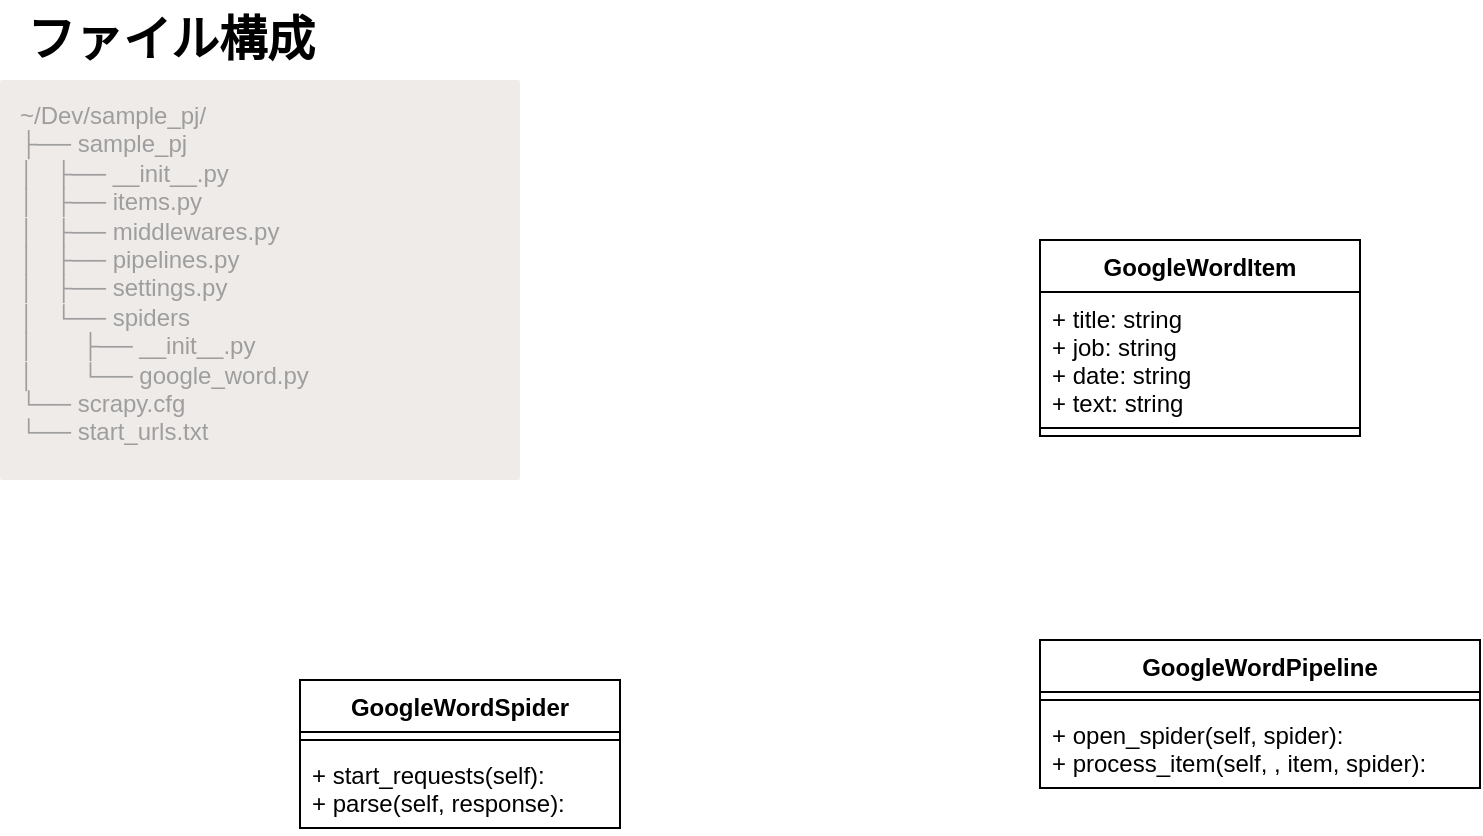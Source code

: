 <mxfile version="17.1.5" type="github" pages="2">
  <diagram id="b0gJ3AU0Z-31uCYqc-lS" name="全体構成">
    <mxGraphModel dx="1158" dy="979" grid="1" gridSize="10" guides="1" tooltips="1" connect="1" arrows="1" fold="1" page="1" pageScale="1" pageWidth="1169" pageHeight="827" math="0" shadow="0">
      <root>
        <mxCell id="0" />
        <mxCell id="1" parent="0" />
        <mxCell id="XrwBq5b9lYBYacj84w_D-1" value="&lt;div&gt;~/Dev/sample_pj/&lt;br&gt;&lt;/div&gt;&lt;div&gt;├── sample_pj&lt;/div&gt;&lt;div&gt;│&amp;nbsp; &amp;nbsp;├── __init__.py&lt;/div&gt;&lt;div&gt;│&amp;nbsp; &amp;nbsp;├── items.py&lt;/div&gt;&lt;div&gt;│&amp;nbsp; &amp;nbsp;├── middlewares.py&lt;/div&gt;&lt;div&gt;│&amp;nbsp; &amp;nbsp;├── pipelines.py&lt;/div&gt;&lt;div&gt;│&amp;nbsp; &amp;nbsp;├── settings.py&lt;/div&gt;&lt;div&gt;│&amp;nbsp; &amp;nbsp;└── spiders&lt;/div&gt;&lt;div&gt;│&amp;nbsp; &amp;nbsp; &amp;nbsp; &amp;nbsp;├── __init__.py&lt;/div&gt;&lt;div&gt;│&amp;nbsp; &amp;nbsp; &amp;nbsp; &amp;nbsp;└── google_word.py&lt;/div&gt;&lt;div&gt;└── scrapy.cfg&lt;/div&gt;&lt;div&gt;└── start_urls.txt&lt;/div&gt;" style="sketch=0;points=[[0,0,0],[0.25,0,0],[0.5,0,0],[0.75,0,0],[1,0,0],[1,0.25,0],[1,0.5,0],[1,0.75,0],[1,1,0],[0.75,1,0],[0.5,1,0],[0.25,1,0],[0,1,0],[0,0.75,0],[0,0.5,0],[0,0.25,0]];rounded=1;absoluteArcSize=1;arcSize=2;html=1;strokeColor=none;gradientColor=none;shadow=0;dashed=0;fontSize=12;fontColor=#9E9E9E;align=left;verticalAlign=top;spacing=10;spacingTop=-4;fillColor=#EFEBE9;" vertex="1" parent="1">
          <mxGeometry x="80" y="80" width="260" height="200" as="geometry" />
        </mxCell>
        <mxCell id="XrwBq5b9lYBYacj84w_D-2" value="GoogleWordItem" style="swimlane;fontStyle=1;align=center;verticalAlign=top;childLayout=stackLayout;horizontal=1;startSize=26;horizontalStack=0;resizeParent=1;resizeParentMax=0;resizeLast=0;collapsible=1;marginBottom=0;" vertex="1" parent="1">
          <mxGeometry x="600" y="160" width="160" height="98" as="geometry" />
        </mxCell>
        <mxCell id="XrwBq5b9lYBYacj84w_D-3" value="+ title: string&#xa;+ job: string&#xa;+ date: string&#xa;+ text: string" style="text;strokeColor=none;fillColor=none;align=left;verticalAlign=top;spacingLeft=4;spacingRight=4;overflow=hidden;rotatable=0;points=[[0,0.5],[1,0.5]];portConstraint=eastwest;" vertex="1" parent="XrwBq5b9lYBYacj84w_D-2">
          <mxGeometry y="26" width="160" height="64" as="geometry" />
        </mxCell>
        <mxCell id="XrwBq5b9lYBYacj84w_D-4" value="" style="line;strokeWidth=1;fillColor=none;align=left;verticalAlign=middle;spacingTop=-1;spacingLeft=3;spacingRight=3;rotatable=0;labelPosition=right;points=[];portConstraint=eastwest;" vertex="1" parent="XrwBq5b9lYBYacj84w_D-2">
          <mxGeometry y="90" width="160" height="8" as="geometry" />
        </mxCell>
        <mxCell id="XrwBq5b9lYBYacj84w_D-6" value="ファイル構成" style="text;strokeColor=none;fillColor=none;html=1;fontSize=24;fontStyle=1;verticalAlign=middle;align=center;" vertex="1" parent="1">
          <mxGeometry x="80" y="40" width="170" height="40" as="geometry" />
        </mxCell>
        <mxCell id="XrwBq5b9lYBYacj84w_D-7" value="GoogleWordPipeline" style="swimlane;fontStyle=1;align=center;verticalAlign=top;childLayout=stackLayout;horizontal=1;startSize=26;horizontalStack=0;resizeParent=1;resizeParentMax=0;resizeLast=0;collapsible=1;marginBottom=0;" vertex="1" parent="1">
          <mxGeometry x="600" y="360" width="220" height="74" as="geometry" />
        </mxCell>
        <mxCell id="XrwBq5b9lYBYacj84w_D-9" value="" style="line;strokeWidth=1;fillColor=none;align=left;verticalAlign=middle;spacingTop=-1;spacingLeft=3;spacingRight=3;rotatable=0;labelPosition=right;points=[];portConstraint=eastwest;" vertex="1" parent="XrwBq5b9lYBYacj84w_D-7">
          <mxGeometry y="26" width="220" height="8" as="geometry" />
        </mxCell>
        <mxCell id="XrwBq5b9lYBYacj84w_D-10" value="+ open_spider(self, spider): &#xa;+ process_item(self, , item, spider): " style="text;strokeColor=none;fillColor=none;align=left;verticalAlign=top;spacingLeft=4;spacingRight=4;overflow=hidden;rotatable=0;points=[[0,0.5],[1,0.5]];portConstraint=eastwest;" vertex="1" parent="XrwBq5b9lYBYacj84w_D-7">
          <mxGeometry y="34" width="220" height="40" as="geometry" />
        </mxCell>
        <mxCell id="XrwBq5b9lYBYacj84w_D-11" value="GoogleWordSpider" style="swimlane;fontStyle=1;align=center;verticalAlign=top;childLayout=stackLayout;horizontal=1;startSize=26;horizontalStack=0;resizeParent=1;resizeParentMax=0;resizeLast=0;collapsible=1;marginBottom=0;" vertex="1" parent="1">
          <mxGeometry x="230" y="380" width="160" height="74" as="geometry" />
        </mxCell>
        <mxCell id="XrwBq5b9lYBYacj84w_D-13" value="" style="line;strokeWidth=1;fillColor=none;align=left;verticalAlign=middle;spacingTop=-1;spacingLeft=3;spacingRight=3;rotatable=0;labelPosition=right;points=[];portConstraint=eastwest;" vertex="1" parent="XrwBq5b9lYBYacj84w_D-11">
          <mxGeometry y="26" width="160" height="8" as="geometry" />
        </mxCell>
        <mxCell id="XrwBq5b9lYBYacj84w_D-14" value="+ start_requests(self): &#xa;+ parse(self, response): " style="text;strokeColor=none;fillColor=none;align=left;verticalAlign=top;spacingLeft=4;spacingRight=4;overflow=hidden;rotatable=0;points=[[0,0.5],[1,0.5]];portConstraint=eastwest;" vertex="1" parent="XrwBq5b9lYBYacj84w_D-11">
          <mxGeometry y="34" width="160" height="40" as="geometry" />
        </mxCell>
      </root>
    </mxGraphModel>
  </diagram>
  <diagram id="KO6qZuCQyyyOinKKkYhL" name="クラス図">
    <mxGraphModel dx="1092" dy="979" grid="1" gridSize="10" guides="1" tooltips="1" connect="1" arrows="1" fold="1" page="1" pageScale="1" pageWidth="1169" pageHeight="827" math="0" shadow="0">
      <root>
        <mxCell id="GIOBZwNzjuU8xG_jzN05-0" />
        <mxCell id="GIOBZwNzjuU8xG_jzN05-1" parent="GIOBZwNzjuU8xG_jzN05-0" />
      </root>
    </mxGraphModel>
  </diagram>
</mxfile>
